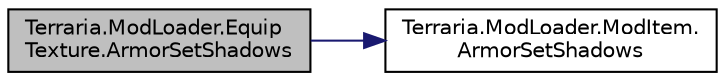 digraph "Terraria.ModLoader.EquipTexture.ArmorSetShadows"
{
 // LATEX_PDF_SIZE
  edge [fontname="Helvetica",fontsize="10",labelfontname="Helvetica",labelfontsize="10"];
  node [fontname="Helvetica",fontsize="10",shape=record];
  rankdir="LR";
  Node1 [label="Terraria.ModLoader.Equip\lTexture.ArmorSetShadows",height=0.2,width=0.4,color="black", fillcolor="grey75", style="filled", fontcolor="black",tooltip="Allows you to determine special visual effects this vanity set has on the player without having to co..."];
  Node1 -> Node2 [color="midnightblue",fontsize="10",style="solid",fontname="Helvetica"];
  Node2 [label="Terraria.ModLoader.ModItem.\lArmorSetShadows",height=0.2,width=0.4,color="black", fillcolor="white", style="filled",URL="$class_terraria_1_1_mod_loader_1_1_mod_item.html#ad84fa7ea1bfb09b8a9de2ec37a6cb48c",tooltip="Allows you to determine special visual effects this vanity set has on the player without having to co..."];
}
